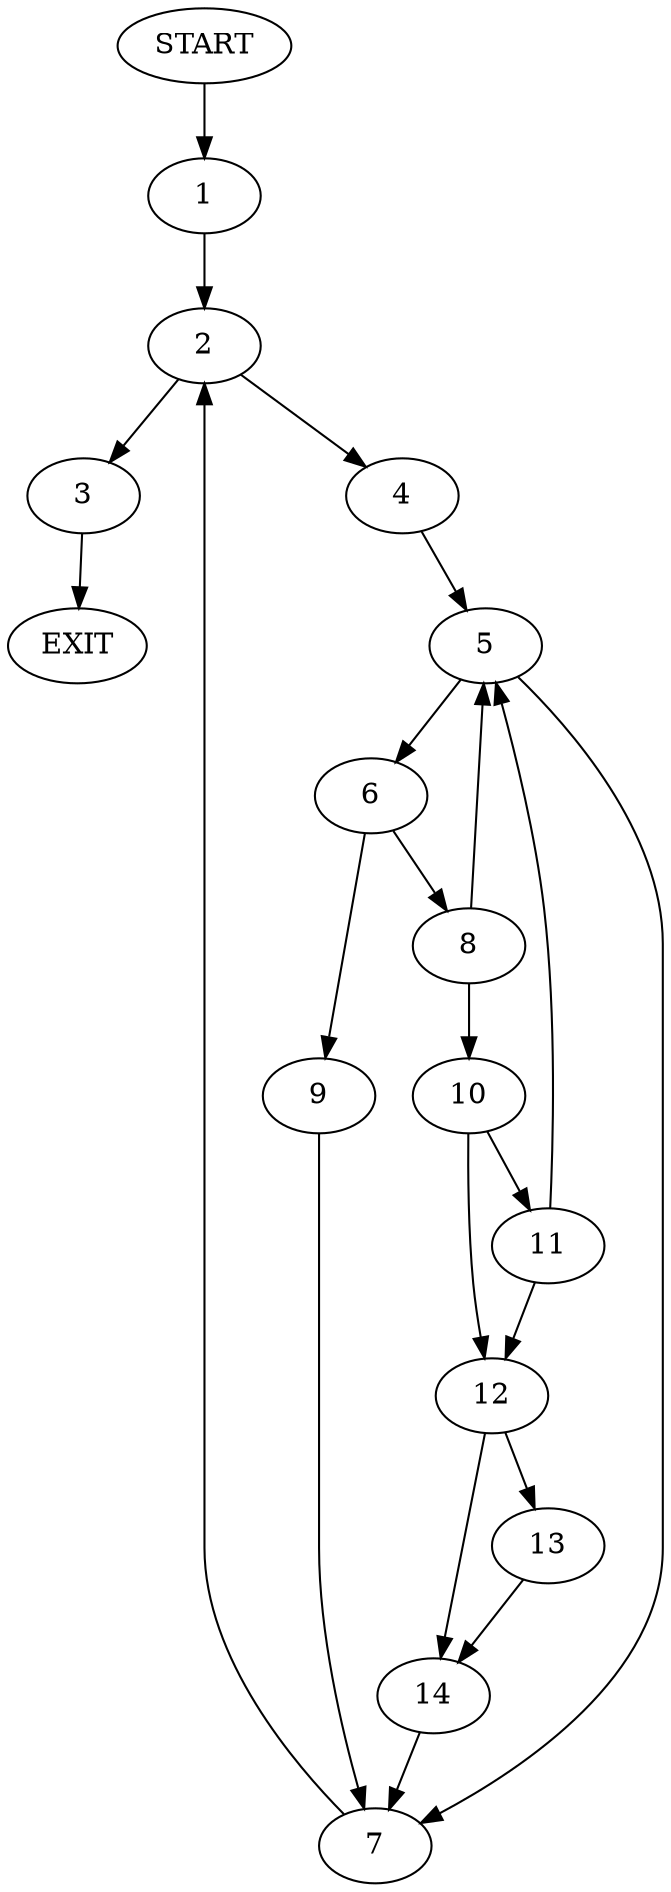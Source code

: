 digraph {
0 [label="START"]
15 [label="EXIT"]
0 -> 1
1 -> 2
2 -> 3
2 -> 4
4 -> 5
3 -> 15
5 -> 6
5 -> 7
7 -> 2
6 -> 8
6 -> 9
8 -> 5
8 -> 10
9 -> 7
10 -> 11
10 -> 12
12 -> 13
12 -> 14
11 -> 5
11 -> 12
13 -> 14
14 -> 7
}
